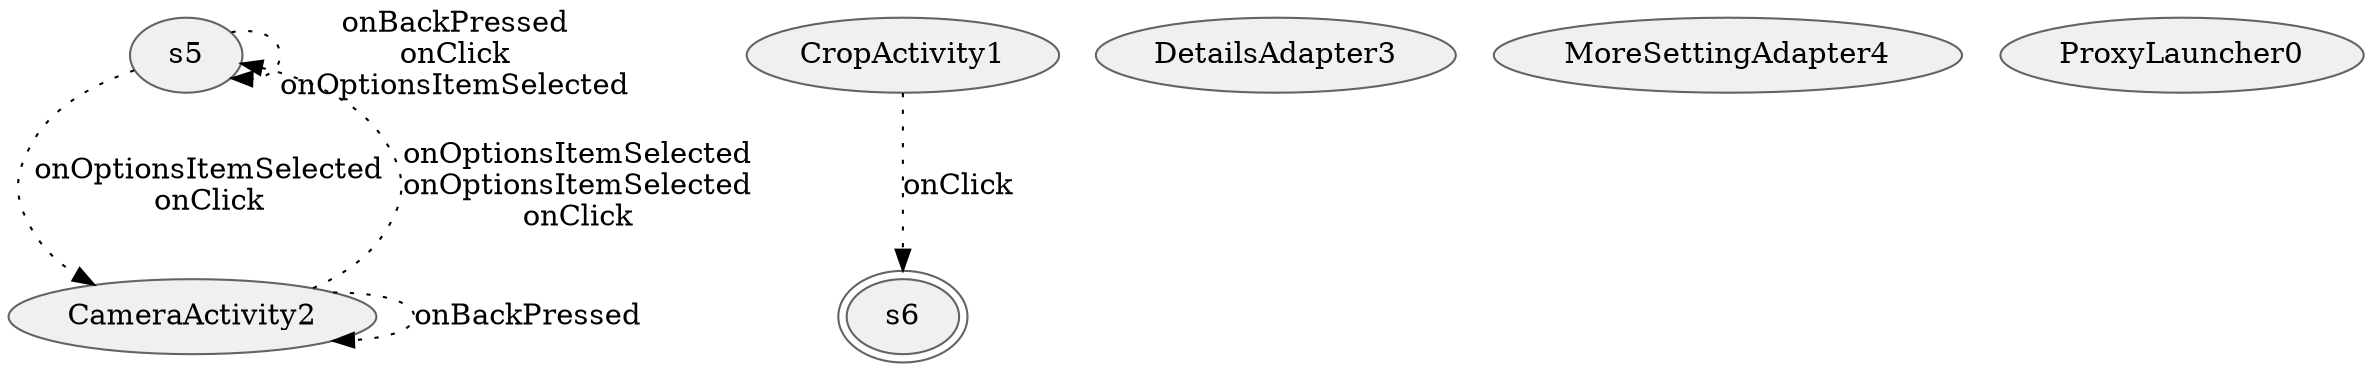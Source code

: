 digraph {
fontname="Helvetica";
node[style="filled,solid", colorscheme=greys3, fillcolor=1, color=3];
s5;
CropActivity1;
s6[peripheries=2];
DetailsAdapter3;
MoreSettingAdapter4;
ProxyLauncher0;
CameraActivity2;
s5 -> s5[label="onBackPressed
onClick
onOptionsItemSelected",style=dotted];
s5 -> CameraActivity2[label="onOptionsItemSelected
onClick",style=dotted];
CropActivity1 -> s6[label="onClick",style=dotted];
CameraActivity2 -> s5[label="onOptionsItemSelected
onOptionsItemSelected
onClick",style=dotted];
CameraActivity2 -> CameraActivity2[label="onBackPressed",style=dotted];
}